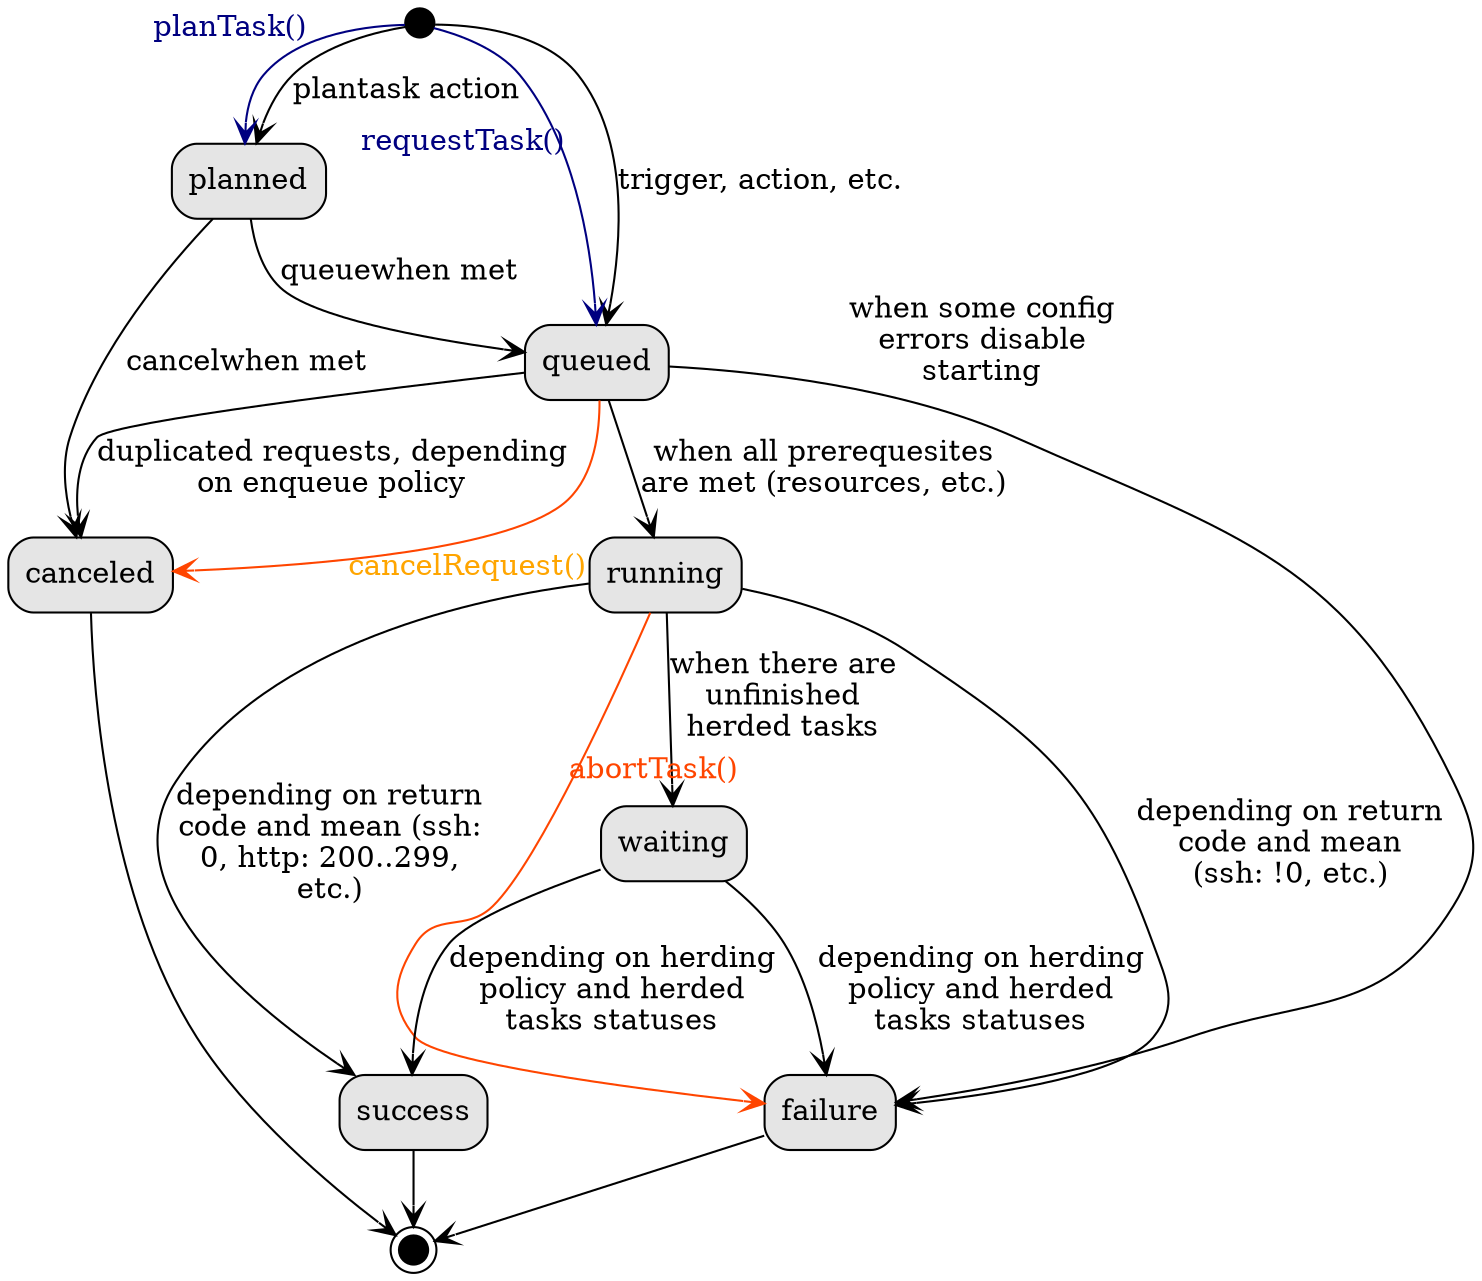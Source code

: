 graph g {
  newrank=true;
  graph [xcompound=true,xranksep=1,splines=true,xrankdir=LR]
  edge [arrowhead=vee,dir=forward]
  node [shape=box,style="rounded,filled",fillcolor=grey90]

  start [shape=circle,style=filled,width=.2,label="",fillcolor=black]
  end [shape=circle,style=filled,width=.2,peripheries=2,label="",fillcolor=black]

  start -- planned [label="plantask action"]
  start -- queued [label="trigger, action, etc."]
  planned -- queued [label="queuewhen met"]
  planned -- canceled [label="cancelwhen met"]
  queued -- canceled [label="duplicated requests, depending\non enqueue policy"]
  canceled -- end
  queued -- running [label="when all prerequesites\nare met (resources, etc.)"]
  running -- waiting [label="when there are\nunfinished\nherded tasks"]
  running -- success [label="depending on return\ncode and mean (ssh:\n0, http: 200..299,\netc.)"]
  running -- failure [label="depending on return\ncode and mean\n(ssh: !0, etc.)"]
  waiting -- success [label="depending on herding\npolicy and herded\ntasks statuses"]
  waiting -- failure [label="depending on herding\npolicy and herded\ntasks statuses"]
  queued -- failure [xlabel="when some config\nerrors disable\nstarting"]
  success -- end
  failure -- end

  edge [color=navy,fontcolor=navy]
  start -- planned [xlabel="planTask()"]
  start -- queued [xlabel="requestTask()"]

  edge [color=orangered,fontcolor=orange]
  queued -- canceled [xlabel="cancelRequest()"]

  edge [color=orangered,fontcolor=orangered]
  running -- failure [xlabel="abortTask()"]
}
